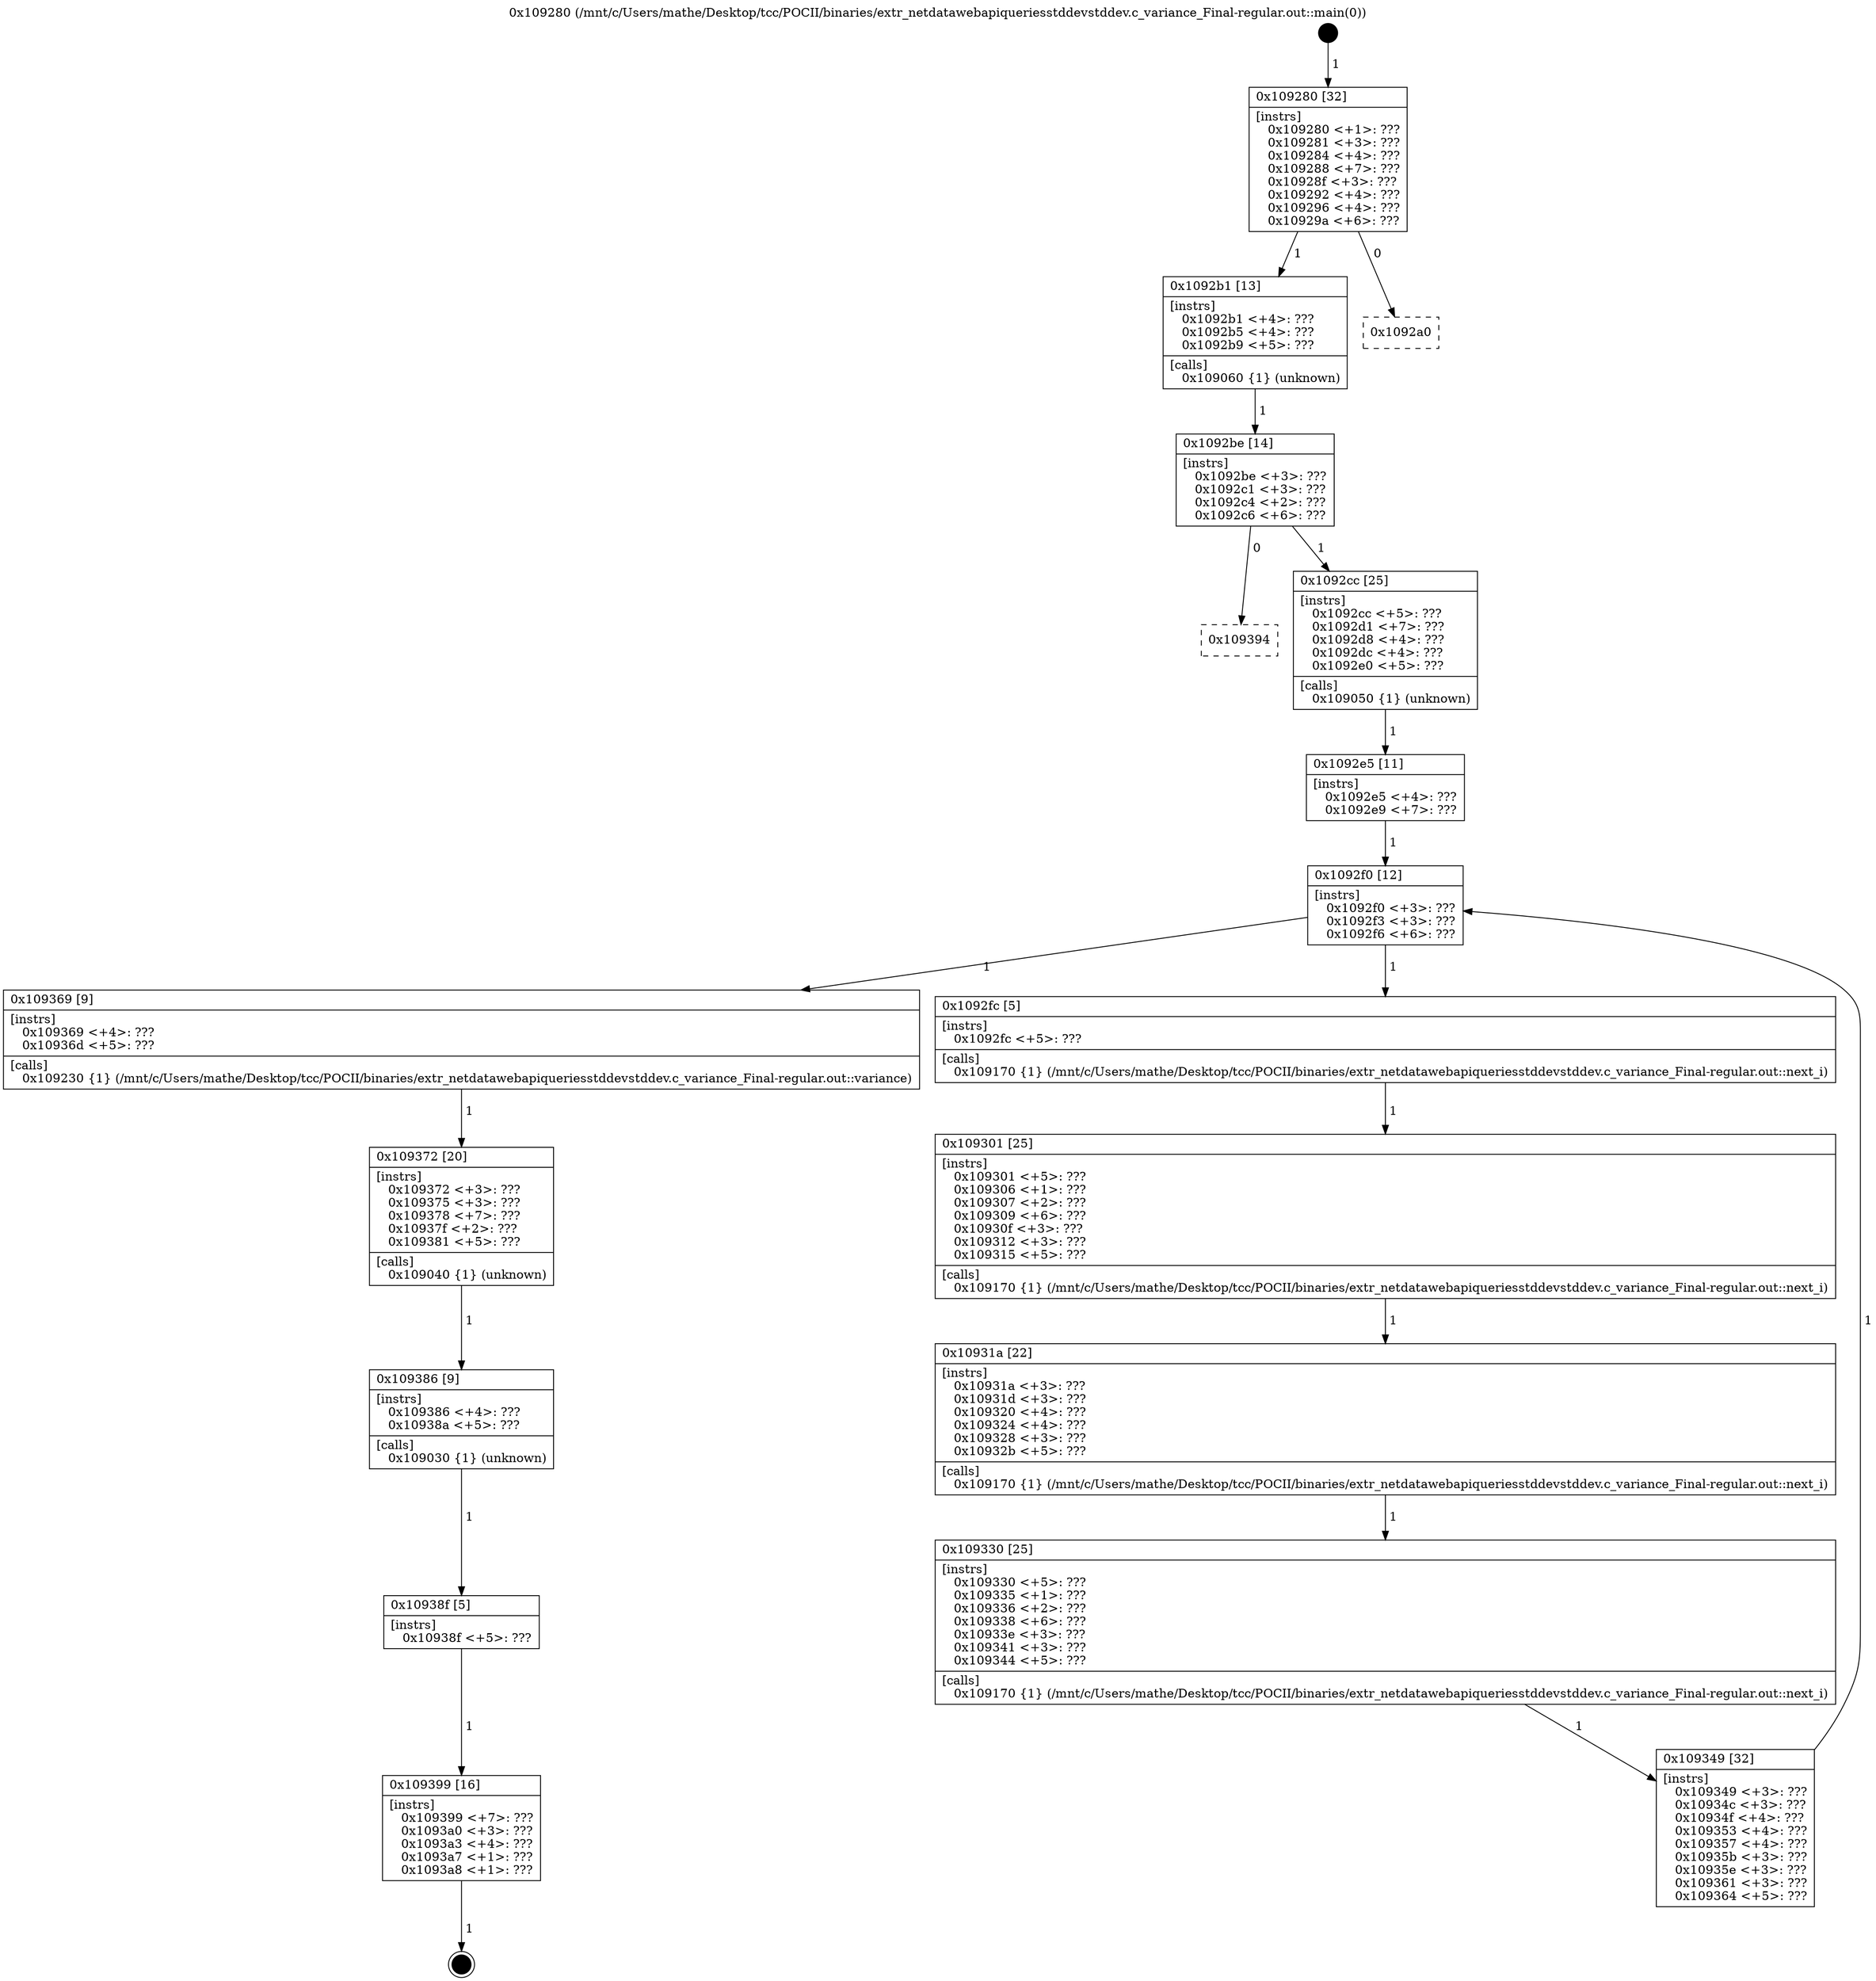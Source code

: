 digraph "0x109280" {
  label = "0x109280 (/mnt/c/Users/mathe/Desktop/tcc/POCII/binaries/extr_netdatawebapiqueriesstddevstddev.c_variance_Final-regular.out::main(0))"
  labelloc = "t"
  node[shape=record]

  Entry [label="",width=0.3,height=0.3,shape=circle,fillcolor=black,style=filled]
  "0x109280" [label="{
     0x109280 [32]\l
     | [instrs]\l
     &nbsp;&nbsp;0x109280 \<+1\>: ???\l
     &nbsp;&nbsp;0x109281 \<+3\>: ???\l
     &nbsp;&nbsp;0x109284 \<+4\>: ???\l
     &nbsp;&nbsp;0x109288 \<+7\>: ???\l
     &nbsp;&nbsp;0x10928f \<+3\>: ???\l
     &nbsp;&nbsp;0x109292 \<+4\>: ???\l
     &nbsp;&nbsp;0x109296 \<+4\>: ???\l
     &nbsp;&nbsp;0x10929a \<+6\>: ???\l
  }"]
  "0x1092b1" [label="{
     0x1092b1 [13]\l
     | [instrs]\l
     &nbsp;&nbsp;0x1092b1 \<+4\>: ???\l
     &nbsp;&nbsp;0x1092b5 \<+4\>: ???\l
     &nbsp;&nbsp;0x1092b9 \<+5\>: ???\l
     | [calls]\l
     &nbsp;&nbsp;0x109060 \{1\} (unknown)\l
  }"]
  "0x1092a0" [label="{
     0x1092a0\l
  }", style=dashed]
  "0x1092be" [label="{
     0x1092be [14]\l
     | [instrs]\l
     &nbsp;&nbsp;0x1092be \<+3\>: ???\l
     &nbsp;&nbsp;0x1092c1 \<+3\>: ???\l
     &nbsp;&nbsp;0x1092c4 \<+2\>: ???\l
     &nbsp;&nbsp;0x1092c6 \<+6\>: ???\l
  }"]
  "0x109394" [label="{
     0x109394\l
  }", style=dashed]
  "0x1092cc" [label="{
     0x1092cc [25]\l
     | [instrs]\l
     &nbsp;&nbsp;0x1092cc \<+5\>: ???\l
     &nbsp;&nbsp;0x1092d1 \<+7\>: ???\l
     &nbsp;&nbsp;0x1092d8 \<+4\>: ???\l
     &nbsp;&nbsp;0x1092dc \<+4\>: ???\l
     &nbsp;&nbsp;0x1092e0 \<+5\>: ???\l
     | [calls]\l
     &nbsp;&nbsp;0x109050 \{1\} (unknown)\l
  }"]
  Exit [label="",width=0.3,height=0.3,shape=circle,fillcolor=black,style=filled,peripheries=2]
  "0x1092f0" [label="{
     0x1092f0 [12]\l
     | [instrs]\l
     &nbsp;&nbsp;0x1092f0 \<+3\>: ???\l
     &nbsp;&nbsp;0x1092f3 \<+3\>: ???\l
     &nbsp;&nbsp;0x1092f6 \<+6\>: ???\l
  }"]
  "0x109369" [label="{
     0x109369 [9]\l
     | [instrs]\l
     &nbsp;&nbsp;0x109369 \<+4\>: ???\l
     &nbsp;&nbsp;0x10936d \<+5\>: ???\l
     | [calls]\l
     &nbsp;&nbsp;0x109230 \{1\} (/mnt/c/Users/mathe/Desktop/tcc/POCII/binaries/extr_netdatawebapiqueriesstddevstddev.c_variance_Final-regular.out::variance)\l
  }"]
  "0x1092fc" [label="{
     0x1092fc [5]\l
     | [instrs]\l
     &nbsp;&nbsp;0x1092fc \<+5\>: ???\l
     | [calls]\l
     &nbsp;&nbsp;0x109170 \{1\} (/mnt/c/Users/mathe/Desktop/tcc/POCII/binaries/extr_netdatawebapiqueriesstddevstddev.c_variance_Final-regular.out::next_i)\l
  }"]
  "0x109301" [label="{
     0x109301 [25]\l
     | [instrs]\l
     &nbsp;&nbsp;0x109301 \<+5\>: ???\l
     &nbsp;&nbsp;0x109306 \<+1\>: ???\l
     &nbsp;&nbsp;0x109307 \<+2\>: ???\l
     &nbsp;&nbsp;0x109309 \<+6\>: ???\l
     &nbsp;&nbsp;0x10930f \<+3\>: ???\l
     &nbsp;&nbsp;0x109312 \<+3\>: ???\l
     &nbsp;&nbsp;0x109315 \<+5\>: ???\l
     | [calls]\l
     &nbsp;&nbsp;0x109170 \{1\} (/mnt/c/Users/mathe/Desktop/tcc/POCII/binaries/extr_netdatawebapiqueriesstddevstddev.c_variance_Final-regular.out::next_i)\l
  }"]
  "0x10931a" [label="{
     0x10931a [22]\l
     | [instrs]\l
     &nbsp;&nbsp;0x10931a \<+3\>: ???\l
     &nbsp;&nbsp;0x10931d \<+3\>: ???\l
     &nbsp;&nbsp;0x109320 \<+4\>: ???\l
     &nbsp;&nbsp;0x109324 \<+4\>: ???\l
     &nbsp;&nbsp;0x109328 \<+3\>: ???\l
     &nbsp;&nbsp;0x10932b \<+5\>: ???\l
     | [calls]\l
     &nbsp;&nbsp;0x109170 \{1\} (/mnt/c/Users/mathe/Desktop/tcc/POCII/binaries/extr_netdatawebapiqueriesstddevstddev.c_variance_Final-regular.out::next_i)\l
  }"]
  "0x109330" [label="{
     0x109330 [25]\l
     | [instrs]\l
     &nbsp;&nbsp;0x109330 \<+5\>: ???\l
     &nbsp;&nbsp;0x109335 \<+1\>: ???\l
     &nbsp;&nbsp;0x109336 \<+2\>: ???\l
     &nbsp;&nbsp;0x109338 \<+6\>: ???\l
     &nbsp;&nbsp;0x10933e \<+3\>: ???\l
     &nbsp;&nbsp;0x109341 \<+3\>: ???\l
     &nbsp;&nbsp;0x109344 \<+5\>: ???\l
     | [calls]\l
     &nbsp;&nbsp;0x109170 \{1\} (/mnt/c/Users/mathe/Desktop/tcc/POCII/binaries/extr_netdatawebapiqueriesstddevstddev.c_variance_Final-regular.out::next_i)\l
  }"]
  "0x109349" [label="{
     0x109349 [32]\l
     | [instrs]\l
     &nbsp;&nbsp;0x109349 \<+3\>: ???\l
     &nbsp;&nbsp;0x10934c \<+3\>: ???\l
     &nbsp;&nbsp;0x10934f \<+4\>: ???\l
     &nbsp;&nbsp;0x109353 \<+4\>: ???\l
     &nbsp;&nbsp;0x109357 \<+4\>: ???\l
     &nbsp;&nbsp;0x10935b \<+3\>: ???\l
     &nbsp;&nbsp;0x10935e \<+3\>: ???\l
     &nbsp;&nbsp;0x109361 \<+3\>: ???\l
     &nbsp;&nbsp;0x109364 \<+5\>: ???\l
  }"]
  "0x1092e5" [label="{
     0x1092e5 [11]\l
     | [instrs]\l
     &nbsp;&nbsp;0x1092e5 \<+4\>: ???\l
     &nbsp;&nbsp;0x1092e9 \<+7\>: ???\l
  }"]
  "0x109372" [label="{
     0x109372 [20]\l
     | [instrs]\l
     &nbsp;&nbsp;0x109372 \<+3\>: ???\l
     &nbsp;&nbsp;0x109375 \<+3\>: ???\l
     &nbsp;&nbsp;0x109378 \<+7\>: ???\l
     &nbsp;&nbsp;0x10937f \<+2\>: ???\l
     &nbsp;&nbsp;0x109381 \<+5\>: ???\l
     | [calls]\l
     &nbsp;&nbsp;0x109040 \{1\} (unknown)\l
  }"]
  "0x109386" [label="{
     0x109386 [9]\l
     | [instrs]\l
     &nbsp;&nbsp;0x109386 \<+4\>: ???\l
     &nbsp;&nbsp;0x10938a \<+5\>: ???\l
     | [calls]\l
     &nbsp;&nbsp;0x109030 \{1\} (unknown)\l
  }"]
  "0x10938f" [label="{
     0x10938f [5]\l
     | [instrs]\l
     &nbsp;&nbsp;0x10938f \<+5\>: ???\l
  }"]
  "0x109399" [label="{
     0x109399 [16]\l
     | [instrs]\l
     &nbsp;&nbsp;0x109399 \<+7\>: ???\l
     &nbsp;&nbsp;0x1093a0 \<+3\>: ???\l
     &nbsp;&nbsp;0x1093a3 \<+4\>: ???\l
     &nbsp;&nbsp;0x1093a7 \<+1\>: ???\l
     &nbsp;&nbsp;0x1093a8 \<+1\>: ???\l
  }"]
  Entry -> "0x109280" [label=" 1"]
  "0x109280" -> "0x1092b1" [label=" 1"]
  "0x109280" -> "0x1092a0" [label=" 0"]
  "0x1092b1" -> "0x1092be" [label=" 1"]
  "0x1092be" -> "0x109394" [label=" 0"]
  "0x1092be" -> "0x1092cc" [label=" 1"]
  "0x109399" -> Exit [label=" 1"]
  "0x1092cc" -> "0x1092e5" [label=" 1"]
  "0x1092f0" -> "0x109369" [label=" 1"]
  "0x1092f0" -> "0x1092fc" [label=" 1"]
  "0x1092fc" -> "0x109301" [label=" 1"]
  "0x109301" -> "0x10931a" [label=" 1"]
  "0x10931a" -> "0x109330" [label=" 1"]
  "0x109330" -> "0x109349" [label=" 1"]
  "0x1092e5" -> "0x1092f0" [label=" 1"]
  "0x109349" -> "0x1092f0" [label=" 1"]
  "0x109369" -> "0x109372" [label=" 1"]
  "0x109372" -> "0x109386" [label=" 1"]
  "0x109386" -> "0x10938f" [label=" 1"]
  "0x10938f" -> "0x109399" [label=" 1"]
}
